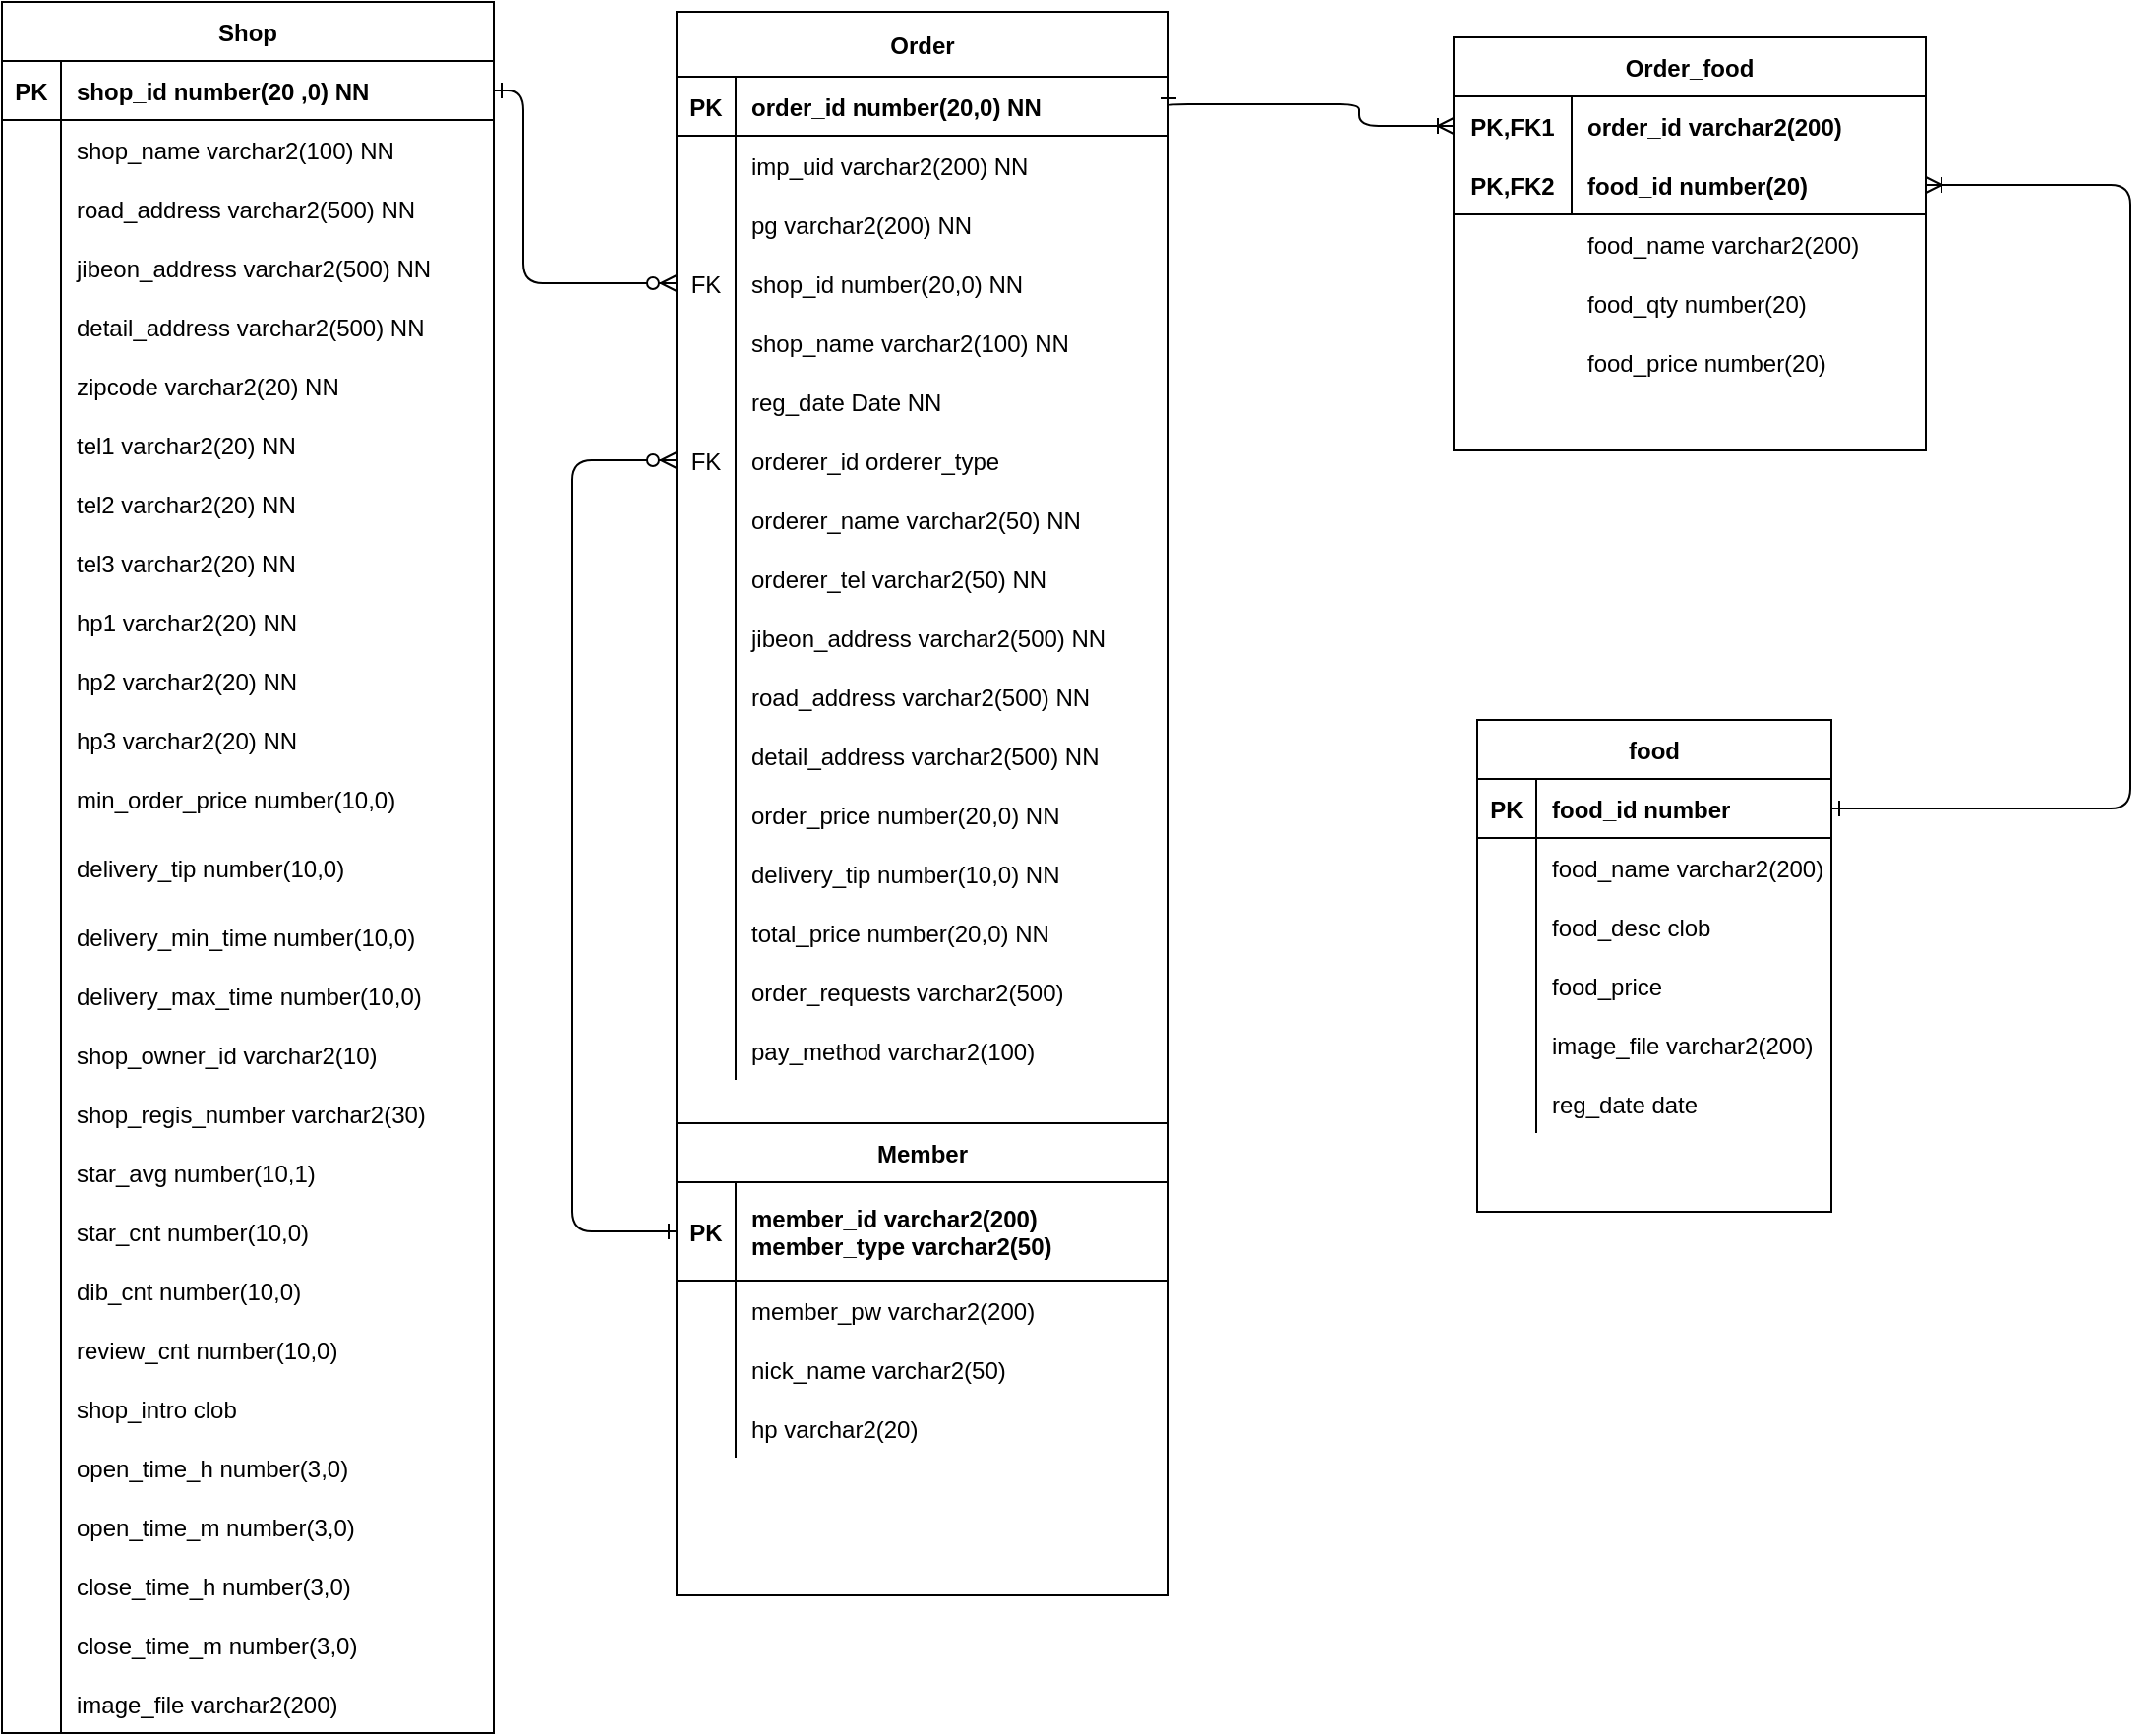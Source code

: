 <mxfile version="14.1.8" type="device"><diagram name="Page-1" id="c4acf3e9-155e-7222-9cf6-157b1a14988f"><mxGraphModel dx="1460" dy="641" grid="1" gridSize="10" guides="1" tooltips="1" connect="1" arrows="1" fold="1" page="1" pageScale="1" pageWidth="2000" pageHeight="2000" background="#ffffff" math="0" shadow="0"><root><mxCell id="0"/><mxCell id="1" parent="0"/><mxCell id="vZHJDXO4wQrcUSz2vkI6-68" value="food" style="shape=table;startSize=30;container=1;collapsible=1;childLayout=tableLayout;fixedRows=1;rowLines=0;fontStyle=1;align=center;resizeLast=1;strokeColor=#000000;" parent="1" vertex="1"><mxGeometry x="760" y="465" width="180" height="250" as="geometry"/></mxCell><mxCell id="vZHJDXO4wQrcUSz2vkI6-69" value="" style="shape=partialRectangle;collapsible=0;dropTarget=0;pointerEvents=0;fillColor=none;top=0;left=0;bottom=1;right=0;points=[[0,0.5],[1,0.5]];portConstraint=eastwest;" parent="vZHJDXO4wQrcUSz2vkI6-68" vertex="1"><mxGeometry y="30" width="180" height="30" as="geometry"/></mxCell><mxCell id="vZHJDXO4wQrcUSz2vkI6-70" value="PK" style="shape=partialRectangle;connectable=0;fillColor=none;top=0;left=0;bottom=0;right=0;fontStyle=1;overflow=hidden;" parent="vZHJDXO4wQrcUSz2vkI6-69" vertex="1"><mxGeometry width="30" height="30" as="geometry"/></mxCell><mxCell id="vZHJDXO4wQrcUSz2vkI6-71" value="food_id number" style="shape=partialRectangle;connectable=0;fillColor=none;top=0;left=0;bottom=0;right=0;align=left;spacingLeft=6;fontStyle=1;overflow=hidden;" parent="vZHJDXO4wQrcUSz2vkI6-69" vertex="1"><mxGeometry x="30" width="150" height="30" as="geometry"/></mxCell><mxCell id="vZHJDXO4wQrcUSz2vkI6-72" value="" style="shape=partialRectangle;collapsible=0;dropTarget=0;pointerEvents=0;fillColor=none;top=0;left=0;bottom=0;right=0;points=[[0,0.5],[1,0.5]];portConstraint=eastwest;" parent="vZHJDXO4wQrcUSz2vkI6-68" vertex="1"><mxGeometry y="60" width="180" height="30" as="geometry"/></mxCell><mxCell id="vZHJDXO4wQrcUSz2vkI6-73" value="" style="shape=partialRectangle;connectable=0;fillColor=none;top=0;left=0;bottom=0;right=0;editable=1;overflow=hidden;" parent="vZHJDXO4wQrcUSz2vkI6-72" vertex="1"><mxGeometry width="30" height="30" as="geometry"/></mxCell><mxCell id="vZHJDXO4wQrcUSz2vkI6-74" value="food_name varchar2(200)" style="shape=partialRectangle;connectable=0;fillColor=none;top=0;left=0;bottom=0;right=0;align=left;spacingLeft=6;overflow=hidden;" parent="vZHJDXO4wQrcUSz2vkI6-72" vertex="1"><mxGeometry x="30" width="150" height="30" as="geometry"/></mxCell><mxCell id="vZHJDXO4wQrcUSz2vkI6-75" value="" style="shape=partialRectangle;collapsible=0;dropTarget=0;pointerEvents=0;fillColor=none;top=0;left=0;bottom=0;right=0;points=[[0,0.5],[1,0.5]];portConstraint=eastwest;" parent="vZHJDXO4wQrcUSz2vkI6-68" vertex="1"><mxGeometry y="90" width="180" height="30" as="geometry"/></mxCell><mxCell id="vZHJDXO4wQrcUSz2vkI6-76" value="" style="shape=partialRectangle;connectable=0;fillColor=none;top=0;left=0;bottom=0;right=0;editable=1;overflow=hidden;" parent="vZHJDXO4wQrcUSz2vkI6-75" vertex="1"><mxGeometry width="30" height="30" as="geometry"/></mxCell><mxCell id="vZHJDXO4wQrcUSz2vkI6-77" value="food_desc clob" style="shape=partialRectangle;connectable=0;fillColor=none;top=0;left=0;bottom=0;right=0;align=left;spacingLeft=6;overflow=hidden;" parent="vZHJDXO4wQrcUSz2vkI6-75" vertex="1"><mxGeometry x="30" width="150" height="30" as="geometry"/></mxCell><mxCell id="vZHJDXO4wQrcUSz2vkI6-78" value="" style="shape=partialRectangle;collapsible=0;dropTarget=0;pointerEvents=0;fillColor=none;top=0;left=0;bottom=0;right=0;points=[[0,0.5],[1,0.5]];portConstraint=eastwest;" parent="vZHJDXO4wQrcUSz2vkI6-68" vertex="1"><mxGeometry y="120" width="180" height="30" as="geometry"/></mxCell><mxCell id="vZHJDXO4wQrcUSz2vkI6-79" value="" style="shape=partialRectangle;connectable=0;fillColor=none;top=0;left=0;bottom=0;right=0;editable=1;overflow=hidden;" parent="vZHJDXO4wQrcUSz2vkI6-78" vertex="1"><mxGeometry width="30" height="30" as="geometry"/></mxCell><mxCell id="vZHJDXO4wQrcUSz2vkI6-80" value="food_price" style="shape=partialRectangle;connectable=0;fillColor=none;top=0;left=0;bottom=0;right=0;align=left;spacingLeft=6;overflow=hidden;" parent="vZHJDXO4wQrcUSz2vkI6-78" vertex="1"><mxGeometry x="30" width="150" height="30" as="geometry"/></mxCell><mxCell id="vZHJDXO4wQrcUSz2vkI6-81" value="" style="shape=partialRectangle;collapsible=0;dropTarget=0;pointerEvents=0;fillColor=none;top=0;left=0;bottom=0;right=0;points=[[0,0.5],[1,0.5]];portConstraint=eastwest;" parent="vZHJDXO4wQrcUSz2vkI6-68" vertex="1"><mxGeometry y="150" width="180" height="30" as="geometry"/></mxCell><mxCell id="vZHJDXO4wQrcUSz2vkI6-82" value="" style="shape=partialRectangle;connectable=0;fillColor=none;top=0;left=0;bottom=0;right=0;editable=1;overflow=hidden;" parent="vZHJDXO4wQrcUSz2vkI6-81" vertex="1"><mxGeometry width="30" height="30" as="geometry"/></mxCell><mxCell id="vZHJDXO4wQrcUSz2vkI6-83" value="image_file varchar2(200)" style="shape=partialRectangle;connectable=0;fillColor=none;top=0;left=0;bottom=0;right=0;align=left;spacingLeft=6;overflow=hidden;" parent="vZHJDXO4wQrcUSz2vkI6-81" vertex="1"><mxGeometry x="30" width="150" height="30" as="geometry"/></mxCell><mxCell id="vZHJDXO4wQrcUSz2vkI6-84" value="" style="shape=partialRectangle;collapsible=0;dropTarget=0;pointerEvents=0;fillColor=none;top=0;left=0;bottom=0;right=0;points=[[0,0.5],[1,0.5]];portConstraint=eastwest;" parent="vZHJDXO4wQrcUSz2vkI6-68" vertex="1"><mxGeometry y="180" width="180" height="30" as="geometry"/></mxCell><mxCell id="vZHJDXO4wQrcUSz2vkI6-85" value="" style="shape=partialRectangle;connectable=0;fillColor=none;top=0;left=0;bottom=0;right=0;editable=1;overflow=hidden;" parent="vZHJDXO4wQrcUSz2vkI6-84" vertex="1"><mxGeometry width="30" height="30" as="geometry"/></mxCell><mxCell id="vZHJDXO4wQrcUSz2vkI6-86" value="reg_date date" style="shape=partialRectangle;connectable=0;fillColor=none;top=0;left=0;bottom=0;right=0;align=left;spacingLeft=6;overflow=hidden;" parent="vZHJDXO4wQrcUSz2vkI6-84" vertex="1"><mxGeometry x="30" width="150" height="30" as="geometry"/></mxCell><mxCell id="vZHJDXO4wQrcUSz2vkI6-87" value="" style="edgeStyle=orthogonalEdgeStyle;endArrow=ERoneToMany;startArrow=ERone;endFill=0;startFill=0;entryX=1;entryY=0.5;entryDx=0;entryDy=0;exitX=1;exitY=0.5;exitDx=0;exitDy=0;" parent="1" source="vZHJDXO4wQrcUSz2vkI6-69" target="vZHJDXO4wQrcUSz2vkI6-55" edge="1"><mxGeometry width="100" height="100" relative="1" as="geometry"><mxPoint x="790" y="880.0" as="sourcePoint"/><mxPoint x="990" y="420" as="targetPoint"/><Array as="points"><mxPoint x="1092" y="510"/><mxPoint x="1092" y="193"/></Array></mxGeometry></mxCell><mxCell id="vZHJDXO4wQrcUSz2vkI6-88" value="" style="edgeStyle=orthogonalEdgeStyle;endArrow=ERone;startArrow=ERoneToMany;endFill=0;startFill=0;entryX=1;entryY=0.5;entryDx=0;entryDy=0;exitX=0;exitY=0.5;exitDx=0;exitDy=0;" parent="1" source="vZHJDXO4wQrcUSz2vkI6-52" target="vZHJDXO4wQrcUSz2vkI6-232" edge="1"><mxGeometry width="100" height="100" relative="1" as="geometry"><mxPoint x="410" y="370" as="sourcePoint"/><mxPoint x="740.0" y="195" as="targetPoint"/><Array as="points"><mxPoint x="700" y="163"/><mxPoint x="700" y="152"/></Array></mxGeometry></mxCell><mxCell id="vZHJDXO4wQrcUSz2vkI6-94" value="Shop" style="shape=table;startSize=30;container=1;collapsible=1;childLayout=tableLayout;fixedRows=1;rowLines=0;fontStyle=1;align=center;resizeLast=1;" parent="1" vertex="1"><mxGeometry x="10" y="100" width="250" height="880" as="geometry"/></mxCell><mxCell id="vZHJDXO4wQrcUSz2vkI6-95" value="" style="shape=partialRectangle;collapsible=0;dropTarget=0;pointerEvents=0;fillColor=none;points=[[0,0.5],[1,0.5]];portConstraint=eastwest;top=0;left=0;right=0;bottom=1;" parent="vZHJDXO4wQrcUSz2vkI6-94" vertex="1"><mxGeometry y="30" width="250" height="30" as="geometry"/></mxCell><mxCell id="vZHJDXO4wQrcUSz2vkI6-96" value="PK" style="shape=partialRectangle;overflow=hidden;connectable=0;fillColor=none;top=0;left=0;bottom=0;right=0;fontStyle=1;" parent="vZHJDXO4wQrcUSz2vkI6-95" vertex="1"><mxGeometry width="30" height="30" as="geometry"/></mxCell><mxCell id="vZHJDXO4wQrcUSz2vkI6-97" value="shop_id number(20 ,0) NN" style="shape=partialRectangle;overflow=hidden;connectable=0;fillColor=none;top=0;left=0;bottom=0;right=0;align=left;spacingLeft=6;fontStyle=1;" parent="vZHJDXO4wQrcUSz2vkI6-95" vertex="1"><mxGeometry x="30" width="220" height="30" as="geometry"/></mxCell><mxCell id="vZHJDXO4wQrcUSz2vkI6-98" value="" style="shape=partialRectangle;collapsible=0;dropTarget=0;pointerEvents=0;fillColor=none;points=[[0,0.5],[1,0.5]];portConstraint=eastwest;top=0;left=0;right=0;bottom=0;" parent="vZHJDXO4wQrcUSz2vkI6-94" vertex="1"><mxGeometry y="60" width="250" height="30" as="geometry"/></mxCell><mxCell id="vZHJDXO4wQrcUSz2vkI6-99" value="" style="shape=partialRectangle;overflow=hidden;connectable=0;fillColor=none;top=0;left=0;bottom=0;right=0;" parent="vZHJDXO4wQrcUSz2vkI6-98" vertex="1"><mxGeometry width="30" height="30" as="geometry"/></mxCell><mxCell id="vZHJDXO4wQrcUSz2vkI6-100" value="shop_name varchar2(100) NN" style="shape=partialRectangle;overflow=hidden;connectable=0;fillColor=none;top=0;left=0;bottom=0;right=0;align=left;spacingLeft=6;" parent="vZHJDXO4wQrcUSz2vkI6-98" vertex="1"><mxGeometry x="30" width="220" height="30" as="geometry"/></mxCell><mxCell id="vZHJDXO4wQrcUSz2vkI6-101" value="" style="shape=partialRectangle;collapsible=0;dropTarget=0;pointerEvents=0;fillColor=none;points=[[0,0.5],[1,0.5]];portConstraint=eastwest;top=0;left=0;right=0;bottom=0;" parent="vZHJDXO4wQrcUSz2vkI6-94" vertex="1"><mxGeometry y="90" width="250" height="30" as="geometry"/></mxCell><mxCell id="vZHJDXO4wQrcUSz2vkI6-102" value="" style="shape=partialRectangle;overflow=hidden;connectable=0;fillColor=none;top=0;left=0;bottom=0;right=0;" parent="vZHJDXO4wQrcUSz2vkI6-101" vertex="1"><mxGeometry width="30" height="30" as="geometry"/></mxCell><mxCell id="vZHJDXO4wQrcUSz2vkI6-103" value="road_address varchar2(500) NN" style="shape=partialRectangle;overflow=hidden;connectable=0;fillColor=none;top=0;left=0;bottom=0;right=0;align=left;spacingLeft=6;" parent="vZHJDXO4wQrcUSz2vkI6-101" vertex="1"><mxGeometry x="30" width="220" height="30" as="geometry"/></mxCell><mxCell id="vZHJDXO4wQrcUSz2vkI6-104" value="" style="shape=partialRectangle;collapsible=0;dropTarget=0;pointerEvents=0;fillColor=none;points=[[0,0.5],[1,0.5]];portConstraint=eastwest;top=0;left=0;right=0;bottom=0;" parent="vZHJDXO4wQrcUSz2vkI6-94" vertex="1"><mxGeometry y="120" width="250" height="30" as="geometry"/></mxCell><mxCell id="vZHJDXO4wQrcUSz2vkI6-105" value="" style="shape=partialRectangle;overflow=hidden;connectable=0;fillColor=none;top=0;left=0;bottom=0;right=0;" parent="vZHJDXO4wQrcUSz2vkI6-104" vertex="1"><mxGeometry width="30" height="30" as="geometry"/></mxCell><mxCell id="vZHJDXO4wQrcUSz2vkI6-106" value="jibeon_address varchar2(500) NN" style="shape=partialRectangle;overflow=hidden;connectable=0;fillColor=none;top=0;left=0;bottom=0;right=0;align=left;spacingLeft=6;" parent="vZHJDXO4wQrcUSz2vkI6-104" vertex="1"><mxGeometry x="30" width="220" height="30" as="geometry"/></mxCell><mxCell id="vZHJDXO4wQrcUSz2vkI6-107" value="" style="shape=partialRectangle;collapsible=0;dropTarget=0;pointerEvents=0;fillColor=none;points=[[0,0.5],[1,0.5]];portConstraint=eastwest;top=0;left=0;right=0;bottom=0;" parent="vZHJDXO4wQrcUSz2vkI6-94" vertex="1"><mxGeometry y="150" width="250" height="30" as="geometry"/></mxCell><mxCell id="vZHJDXO4wQrcUSz2vkI6-108" value="" style="shape=partialRectangle;overflow=hidden;connectable=0;fillColor=none;top=0;left=0;bottom=0;right=0;" parent="vZHJDXO4wQrcUSz2vkI6-107" vertex="1"><mxGeometry width="30" height="30" as="geometry"/></mxCell><mxCell id="vZHJDXO4wQrcUSz2vkI6-109" value="detail_address varchar2(500) NN" style="shape=partialRectangle;overflow=hidden;connectable=0;fillColor=none;top=0;left=0;bottom=0;right=0;align=left;spacingLeft=6;" parent="vZHJDXO4wQrcUSz2vkI6-107" vertex="1"><mxGeometry x="30" width="220" height="30" as="geometry"/></mxCell><mxCell id="vZHJDXO4wQrcUSz2vkI6-110" value="" style="shape=partialRectangle;collapsible=0;dropTarget=0;pointerEvents=0;fillColor=none;points=[[0,0.5],[1,0.5]];portConstraint=eastwest;top=0;left=0;right=0;bottom=0;" parent="vZHJDXO4wQrcUSz2vkI6-94" vertex="1"><mxGeometry y="180" width="250" height="30" as="geometry"/></mxCell><mxCell id="vZHJDXO4wQrcUSz2vkI6-111" value="" style="shape=partialRectangle;overflow=hidden;connectable=0;fillColor=none;top=0;left=0;bottom=0;right=0;" parent="vZHJDXO4wQrcUSz2vkI6-110" vertex="1"><mxGeometry width="30" height="30" as="geometry"/></mxCell><mxCell id="vZHJDXO4wQrcUSz2vkI6-112" value="zipcode varchar2(20) NN" style="shape=partialRectangle;overflow=hidden;connectable=0;fillColor=none;top=0;left=0;bottom=0;right=0;align=left;spacingLeft=6;" parent="vZHJDXO4wQrcUSz2vkI6-110" vertex="1"><mxGeometry x="30" width="220" height="30" as="geometry"/></mxCell><mxCell id="vZHJDXO4wQrcUSz2vkI6-113" value="" style="shape=partialRectangle;collapsible=0;dropTarget=0;pointerEvents=0;fillColor=none;points=[[0,0.5],[1,0.5]];portConstraint=eastwest;top=0;left=0;right=0;bottom=0;" parent="vZHJDXO4wQrcUSz2vkI6-94" vertex="1"><mxGeometry y="210" width="250" height="30" as="geometry"/></mxCell><mxCell id="vZHJDXO4wQrcUSz2vkI6-114" value="" style="shape=partialRectangle;overflow=hidden;connectable=0;fillColor=none;top=0;left=0;bottom=0;right=0;" parent="vZHJDXO4wQrcUSz2vkI6-113" vertex="1"><mxGeometry width="30" height="30" as="geometry"/></mxCell><mxCell id="vZHJDXO4wQrcUSz2vkI6-115" value="tel1 varchar2(20) NN" style="shape=partialRectangle;overflow=hidden;connectable=0;fillColor=none;top=0;left=0;bottom=0;right=0;align=left;spacingLeft=6;" parent="vZHJDXO4wQrcUSz2vkI6-113" vertex="1"><mxGeometry x="30" width="220" height="30" as="geometry"/></mxCell><mxCell id="vZHJDXO4wQrcUSz2vkI6-116" value="" style="shape=partialRectangle;collapsible=0;dropTarget=0;pointerEvents=0;fillColor=none;points=[[0,0.5],[1,0.5]];portConstraint=eastwest;top=0;left=0;right=0;bottom=0;" parent="vZHJDXO4wQrcUSz2vkI6-94" vertex="1"><mxGeometry y="240" width="250" height="30" as="geometry"/></mxCell><mxCell id="vZHJDXO4wQrcUSz2vkI6-117" value="" style="shape=partialRectangle;overflow=hidden;connectable=0;fillColor=none;top=0;left=0;bottom=0;right=0;" parent="vZHJDXO4wQrcUSz2vkI6-116" vertex="1"><mxGeometry width="30" height="30" as="geometry"/></mxCell><mxCell id="vZHJDXO4wQrcUSz2vkI6-118" value="tel2 varchar2(20) NN" style="shape=partialRectangle;overflow=hidden;connectable=0;fillColor=none;top=0;left=0;bottom=0;right=0;align=left;spacingLeft=6;" parent="vZHJDXO4wQrcUSz2vkI6-116" vertex="1"><mxGeometry x="30" width="220" height="30" as="geometry"/></mxCell><mxCell id="vZHJDXO4wQrcUSz2vkI6-119" value="" style="shape=partialRectangle;collapsible=0;dropTarget=0;pointerEvents=0;fillColor=none;points=[[0,0.5],[1,0.5]];portConstraint=eastwest;top=0;left=0;right=0;bottom=0;" parent="vZHJDXO4wQrcUSz2vkI6-94" vertex="1"><mxGeometry y="270" width="250" height="30" as="geometry"/></mxCell><mxCell id="vZHJDXO4wQrcUSz2vkI6-120" value="" style="shape=partialRectangle;overflow=hidden;connectable=0;fillColor=none;top=0;left=0;bottom=0;right=0;" parent="vZHJDXO4wQrcUSz2vkI6-119" vertex="1"><mxGeometry width="30" height="30" as="geometry"/></mxCell><mxCell id="vZHJDXO4wQrcUSz2vkI6-121" value="tel3 varchar2(20) NN" style="shape=partialRectangle;overflow=hidden;connectable=0;fillColor=none;top=0;left=0;bottom=0;right=0;align=left;spacingLeft=6;" parent="vZHJDXO4wQrcUSz2vkI6-119" vertex="1"><mxGeometry x="30" width="220" height="30" as="geometry"/></mxCell><mxCell id="vZHJDXO4wQrcUSz2vkI6-122" value="" style="shape=partialRectangle;collapsible=0;dropTarget=0;pointerEvents=0;fillColor=none;points=[[0,0.5],[1,0.5]];portConstraint=eastwest;top=0;left=0;right=0;bottom=0;" parent="vZHJDXO4wQrcUSz2vkI6-94" vertex="1"><mxGeometry y="300" width="250" height="30" as="geometry"/></mxCell><mxCell id="vZHJDXO4wQrcUSz2vkI6-123" value="" style="shape=partialRectangle;overflow=hidden;connectable=0;fillColor=none;top=0;left=0;bottom=0;right=0;" parent="vZHJDXO4wQrcUSz2vkI6-122" vertex="1"><mxGeometry width="30" height="30" as="geometry"/></mxCell><mxCell id="vZHJDXO4wQrcUSz2vkI6-124" value="hp1 varchar2(20) NN" style="shape=partialRectangle;overflow=hidden;connectable=0;fillColor=none;top=0;left=0;bottom=0;right=0;align=left;spacingLeft=6;" parent="vZHJDXO4wQrcUSz2vkI6-122" vertex="1"><mxGeometry x="30" width="220" height="30" as="geometry"/></mxCell><mxCell id="vZHJDXO4wQrcUSz2vkI6-125" value="" style="shape=partialRectangle;collapsible=0;dropTarget=0;pointerEvents=0;fillColor=none;points=[[0,0.5],[1,0.5]];portConstraint=eastwest;top=0;left=0;right=0;bottom=0;" parent="vZHJDXO4wQrcUSz2vkI6-94" vertex="1"><mxGeometry y="330" width="250" height="30" as="geometry"/></mxCell><mxCell id="vZHJDXO4wQrcUSz2vkI6-126" value="" style="shape=partialRectangle;overflow=hidden;connectable=0;fillColor=none;top=0;left=0;bottom=0;right=0;" parent="vZHJDXO4wQrcUSz2vkI6-125" vertex="1"><mxGeometry width="30" height="30" as="geometry"/></mxCell><mxCell id="vZHJDXO4wQrcUSz2vkI6-127" value="hp2 varchar2(20) NN" style="shape=partialRectangle;overflow=hidden;connectable=0;fillColor=none;top=0;left=0;bottom=0;right=0;align=left;spacingLeft=6;" parent="vZHJDXO4wQrcUSz2vkI6-125" vertex="1"><mxGeometry x="30" width="220" height="30" as="geometry"/></mxCell><mxCell id="vZHJDXO4wQrcUSz2vkI6-128" value="" style="shape=partialRectangle;collapsible=0;dropTarget=0;pointerEvents=0;fillColor=none;points=[[0,0.5],[1,0.5]];portConstraint=eastwest;top=0;left=0;right=0;bottom=0;" parent="vZHJDXO4wQrcUSz2vkI6-94" vertex="1"><mxGeometry y="360" width="250" height="30" as="geometry"/></mxCell><mxCell id="vZHJDXO4wQrcUSz2vkI6-129" value="" style="shape=partialRectangle;overflow=hidden;connectable=0;fillColor=none;top=0;left=0;bottom=0;right=0;" parent="vZHJDXO4wQrcUSz2vkI6-128" vertex="1"><mxGeometry width="30" height="30" as="geometry"/></mxCell><mxCell id="vZHJDXO4wQrcUSz2vkI6-130" value="hp3 varchar2(20) NN" style="shape=partialRectangle;overflow=hidden;connectable=0;fillColor=none;top=0;left=0;bottom=0;right=0;align=left;spacingLeft=6;" parent="vZHJDXO4wQrcUSz2vkI6-128" vertex="1"><mxGeometry x="30" width="220" height="30" as="geometry"/></mxCell><mxCell id="vZHJDXO4wQrcUSz2vkI6-131" value="" style="shape=partialRectangle;collapsible=0;dropTarget=0;pointerEvents=0;fillColor=none;points=[[0,0.5],[1,0.5]];portConstraint=eastwest;top=0;left=0;right=0;bottom=0;" parent="vZHJDXO4wQrcUSz2vkI6-94" vertex="1"><mxGeometry y="390" width="250" height="30" as="geometry"/></mxCell><mxCell id="vZHJDXO4wQrcUSz2vkI6-132" value="" style="shape=partialRectangle;overflow=hidden;connectable=0;fillColor=none;top=0;left=0;bottom=0;right=0;" parent="vZHJDXO4wQrcUSz2vkI6-131" vertex="1"><mxGeometry width="30" height="30" as="geometry"/></mxCell><mxCell id="vZHJDXO4wQrcUSz2vkI6-133" value="min_order_price number(10,0) " style="shape=partialRectangle;overflow=hidden;connectable=0;fillColor=none;top=0;left=0;bottom=0;right=0;align=left;spacingLeft=6;" parent="vZHJDXO4wQrcUSz2vkI6-131" vertex="1"><mxGeometry x="30" width="220" height="30" as="geometry"/></mxCell><mxCell id="vZHJDXO4wQrcUSz2vkI6-134" value="" style="shape=partialRectangle;collapsible=0;dropTarget=0;pointerEvents=0;fillColor=none;points=[[0,0.5],[1,0.5]];portConstraint=eastwest;top=0;left=0;right=0;bottom=0;" parent="vZHJDXO4wQrcUSz2vkI6-94" vertex="1"><mxGeometry y="420" width="250" height="40" as="geometry"/></mxCell><mxCell id="vZHJDXO4wQrcUSz2vkI6-135" value="" style="shape=partialRectangle;overflow=hidden;connectable=0;fillColor=none;top=0;left=0;bottom=0;right=0;" parent="vZHJDXO4wQrcUSz2vkI6-134" vertex="1"><mxGeometry width="30" height="40" as="geometry"/></mxCell><mxCell id="vZHJDXO4wQrcUSz2vkI6-136" value="delivery_tip number(10,0) " style="shape=partialRectangle;overflow=hidden;connectable=0;fillColor=none;top=0;left=0;bottom=0;right=0;align=left;spacingLeft=6;" parent="vZHJDXO4wQrcUSz2vkI6-134" vertex="1"><mxGeometry x="30" width="220" height="40" as="geometry"/></mxCell><mxCell id="vZHJDXO4wQrcUSz2vkI6-137" value="" style="shape=partialRectangle;collapsible=0;dropTarget=0;pointerEvents=0;fillColor=none;points=[[0,0.5],[1,0.5]];portConstraint=eastwest;top=0;left=0;right=0;bottom=0;" parent="vZHJDXO4wQrcUSz2vkI6-94" vertex="1"><mxGeometry y="460" width="250" height="30" as="geometry"/></mxCell><mxCell id="vZHJDXO4wQrcUSz2vkI6-138" value="" style="shape=partialRectangle;overflow=hidden;connectable=0;fillColor=none;top=0;left=0;bottom=0;right=0;" parent="vZHJDXO4wQrcUSz2vkI6-137" vertex="1"><mxGeometry width="30" height="30" as="geometry"/></mxCell><mxCell id="vZHJDXO4wQrcUSz2vkI6-139" value="delivery_min_time number(10,0) " style="shape=partialRectangle;overflow=hidden;connectable=0;fillColor=none;top=0;left=0;bottom=0;right=0;align=left;spacingLeft=6;" parent="vZHJDXO4wQrcUSz2vkI6-137" vertex="1"><mxGeometry x="30" width="220" height="30" as="geometry"/></mxCell><mxCell id="vZHJDXO4wQrcUSz2vkI6-140" value="" style="shape=partialRectangle;collapsible=0;dropTarget=0;pointerEvents=0;fillColor=none;points=[[0,0.5],[1,0.5]];portConstraint=eastwest;top=0;left=0;right=0;bottom=0;" parent="vZHJDXO4wQrcUSz2vkI6-94" vertex="1"><mxGeometry y="490" width="250" height="30" as="geometry"/></mxCell><mxCell id="vZHJDXO4wQrcUSz2vkI6-141" value="" style="shape=partialRectangle;overflow=hidden;connectable=0;fillColor=none;top=0;left=0;bottom=0;right=0;" parent="vZHJDXO4wQrcUSz2vkI6-140" vertex="1"><mxGeometry width="30" height="30" as="geometry"/></mxCell><mxCell id="vZHJDXO4wQrcUSz2vkI6-142" value="delivery_max_time number(10,0) " style="shape=partialRectangle;overflow=hidden;connectable=0;fillColor=none;top=0;left=0;bottom=0;right=0;align=left;spacingLeft=6;" parent="vZHJDXO4wQrcUSz2vkI6-140" vertex="1"><mxGeometry x="30" width="220" height="30" as="geometry"/></mxCell><mxCell id="vZHJDXO4wQrcUSz2vkI6-143" value="" style="shape=partialRectangle;collapsible=0;dropTarget=0;pointerEvents=0;fillColor=none;points=[[0,0.5],[1,0.5]];portConstraint=eastwest;top=0;left=0;right=0;bottom=0;" parent="vZHJDXO4wQrcUSz2vkI6-94" vertex="1"><mxGeometry y="520" width="250" height="30" as="geometry"/></mxCell><mxCell id="vZHJDXO4wQrcUSz2vkI6-144" value="" style="shape=partialRectangle;overflow=hidden;connectable=0;fillColor=none;top=0;left=0;bottom=0;right=0;" parent="vZHJDXO4wQrcUSz2vkI6-143" vertex="1"><mxGeometry width="30" height="30" as="geometry"/></mxCell><mxCell id="vZHJDXO4wQrcUSz2vkI6-145" value="shop_owner_id varchar2(10) " style="shape=partialRectangle;overflow=hidden;connectable=0;fillColor=none;top=0;left=0;bottom=0;right=0;align=left;spacingLeft=6;" parent="vZHJDXO4wQrcUSz2vkI6-143" vertex="1"><mxGeometry x="30" width="220" height="30" as="geometry"/></mxCell><mxCell id="vZHJDXO4wQrcUSz2vkI6-146" value="" style="shape=partialRectangle;collapsible=0;dropTarget=0;pointerEvents=0;fillColor=none;points=[[0,0.5],[1,0.5]];portConstraint=eastwest;top=0;left=0;right=0;bottom=0;" parent="vZHJDXO4wQrcUSz2vkI6-94" vertex="1"><mxGeometry y="550" width="250" height="30" as="geometry"/></mxCell><mxCell id="vZHJDXO4wQrcUSz2vkI6-147" value="" style="shape=partialRectangle;overflow=hidden;connectable=0;fillColor=none;top=0;left=0;bottom=0;right=0;" parent="vZHJDXO4wQrcUSz2vkI6-146" vertex="1"><mxGeometry width="30" height="30" as="geometry"/></mxCell><mxCell id="vZHJDXO4wQrcUSz2vkI6-148" value="shop_regis_number varchar2(30) " style="shape=partialRectangle;overflow=hidden;connectable=0;fillColor=none;top=0;left=0;bottom=0;right=0;align=left;spacingLeft=6;" parent="vZHJDXO4wQrcUSz2vkI6-146" vertex="1"><mxGeometry x="30" width="220" height="30" as="geometry"/></mxCell><mxCell id="vZHJDXO4wQrcUSz2vkI6-149" value="" style="shape=partialRectangle;collapsible=0;dropTarget=0;pointerEvents=0;fillColor=none;points=[[0,0.5],[1,0.5]];portConstraint=eastwest;top=0;left=0;right=0;bottom=0;" parent="vZHJDXO4wQrcUSz2vkI6-94" vertex="1"><mxGeometry y="580" width="250" height="30" as="geometry"/></mxCell><mxCell id="vZHJDXO4wQrcUSz2vkI6-150" value="" style="shape=partialRectangle;overflow=hidden;connectable=0;fillColor=none;top=0;left=0;bottom=0;right=0;" parent="vZHJDXO4wQrcUSz2vkI6-149" vertex="1"><mxGeometry width="30" height="30" as="geometry"/></mxCell><mxCell id="vZHJDXO4wQrcUSz2vkI6-151" value="star_avg number(10,1) " style="shape=partialRectangle;overflow=hidden;connectable=0;fillColor=none;top=0;left=0;bottom=0;right=0;align=left;spacingLeft=6;" parent="vZHJDXO4wQrcUSz2vkI6-149" vertex="1"><mxGeometry x="30" width="220" height="30" as="geometry"/></mxCell><mxCell id="vZHJDXO4wQrcUSz2vkI6-152" value="" style="shape=partialRectangle;collapsible=0;dropTarget=0;pointerEvents=0;fillColor=none;points=[[0,0.5],[1,0.5]];portConstraint=eastwest;top=0;left=0;right=0;bottom=0;" parent="vZHJDXO4wQrcUSz2vkI6-94" vertex="1"><mxGeometry y="610" width="250" height="30" as="geometry"/></mxCell><mxCell id="vZHJDXO4wQrcUSz2vkI6-153" value="" style="shape=partialRectangle;overflow=hidden;connectable=0;fillColor=none;top=0;left=0;bottom=0;right=0;" parent="vZHJDXO4wQrcUSz2vkI6-152" vertex="1"><mxGeometry width="30" height="30" as="geometry"/></mxCell><mxCell id="vZHJDXO4wQrcUSz2vkI6-154" value="star_cnt number(10,0)" style="shape=partialRectangle;overflow=hidden;connectable=0;fillColor=none;top=0;left=0;bottom=0;right=0;align=left;spacingLeft=6;" parent="vZHJDXO4wQrcUSz2vkI6-152" vertex="1"><mxGeometry x="30" width="220" height="30" as="geometry"/></mxCell><mxCell id="vZHJDXO4wQrcUSz2vkI6-155" value="" style="shape=partialRectangle;collapsible=0;dropTarget=0;pointerEvents=0;fillColor=none;points=[[0,0.5],[1,0.5]];portConstraint=eastwest;top=0;left=0;right=0;bottom=0;" parent="vZHJDXO4wQrcUSz2vkI6-94" vertex="1"><mxGeometry y="640" width="250" height="30" as="geometry"/></mxCell><mxCell id="vZHJDXO4wQrcUSz2vkI6-156" value="" style="shape=partialRectangle;overflow=hidden;connectable=0;fillColor=none;top=0;left=0;bottom=0;right=0;" parent="vZHJDXO4wQrcUSz2vkI6-155" vertex="1"><mxGeometry width="30" height="30" as="geometry"/></mxCell><mxCell id="vZHJDXO4wQrcUSz2vkI6-157" value="dib_cnt number(10,0)" style="shape=partialRectangle;overflow=hidden;connectable=0;fillColor=none;top=0;left=0;bottom=0;right=0;align=left;spacingLeft=6;" parent="vZHJDXO4wQrcUSz2vkI6-155" vertex="1"><mxGeometry x="30" width="220" height="30" as="geometry"/></mxCell><mxCell id="vZHJDXO4wQrcUSz2vkI6-158" value="" style="shape=partialRectangle;collapsible=0;dropTarget=0;pointerEvents=0;fillColor=none;points=[[0,0.5],[1,0.5]];portConstraint=eastwest;top=0;left=0;right=0;bottom=0;" parent="vZHJDXO4wQrcUSz2vkI6-94" vertex="1"><mxGeometry y="670" width="250" height="30" as="geometry"/></mxCell><mxCell id="vZHJDXO4wQrcUSz2vkI6-159" value="" style="shape=partialRectangle;overflow=hidden;connectable=0;fillColor=none;top=0;left=0;bottom=0;right=0;" parent="vZHJDXO4wQrcUSz2vkI6-158" vertex="1"><mxGeometry width="30" height="30" as="geometry"/></mxCell><mxCell id="vZHJDXO4wQrcUSz2vkI6-160" value="review_cnt number(10,0)" style="shape=partialRectangle;overflow=hidden;connectable=0;fillColor=none;top=0;left=0;bottom=0;right=0;align=left;spacingLeft=6;" parent="vZHJDXO4wQrcUSz2vkI6-158" vertex="1"><mxGeometry x="30" width="220" height="30" as="geometry"/></mxCell><mxCell id="vZHJDXO4wQrcUSz2vkI6-161" value="" style="shape=partialRectangle;collapsible=0;dropTarget=0;pointerEvents=0;fillColor=none;points=[[0,0.5],[1,0.5]];portConstraint=eastwest;top=0;left=0;right=0;bottom=0;" parent="vZHJDXO4wQrcUSz2vkI6-94" vertex="1"><mxGeometry y="700" width="250" height="30" as="geometry"/></mxCell><mxCell id="vZHJDXO4wQrcUSz2vkI6-162" value="" style="shape=partialRectangle;overflow=hidden;connectable=0;fillColor=none;top=0;left=0;bottom=0;right=0;" parent="vZHJDXO4wQrcUSz2vkI6-161" vertex="1"><mxGeometry width="30" height="30" as="geometry"/></mxCell><mxCell id="vZHJDXO4wQrcUSz2vkI6-163" value="shop_intro clob" style="shape=partialRectangle;overflow=hidden;connectable=0;fillColor=none;top=0;left=0;bottom=0;right=0;align=left;spacingLeft=6;" parent="vZHJDXO4wQrcUSz2vkI6-161" vertex="1"><mxGeometry x="30" width="220" height="30" as="geometry"/></mxCell><mxCell id="vZHJDXO4wQrcUSz2vkI6-164" value="" style="shape=partialRectangle;collapsible=0;dropTarget=0;pointerEvents=0;fillColor=none;points=[[0,0.5],[1,0.5]];portConstraint=eastwest;top=0;left=0;right=0;bottom=0;" parent="vZHJDXO4wQrcUSz2vkI6-94" vertex="1"><mxGeometry y="730" width="250" height="30" as="geometry"/></mxCell><mxCell id="vZHJDXO4wQrcUSz2vkI6-165" value="" style="shape=partialRectangle;overflow=hidden;connectable=0;fillColor=none;top=0;left=0;bottom=0;right=0;" parent="vZHJDXO4wQrcUSz2vkI6-164" vertex="1"><mxGeometry width="30" height="30" as="geometry"/></mxCell><mxCell id="vZHJDXO4wQrcUSz2vkI6-166" value="open_time_h number(3,0)" style="shape=partialRectangle;overflow=hidden;connectable=0;fillColor=none;top=0;left=0;bottom=0;right=0;align=left;spacingLeft=6;" parent="vZHJDXO4wQrcUSz2vkI6-164" vertex="1"><mxGeometry x="30" width="220" height="30" as="geometry"/></mxCell><mxCell id="vZHJDXO4wQrcUSz2vkI6-167" value="" style="shape=partialRectangle;collapsible=0;dropTarget=0;pointerEvents=0;fillColor=none;points=[[0,0.5],[1,0.5]];portConstraint=eastwest;top=0;left=0;right=0;bottom=0;" parent="vZHJDXO4wQrcUSz2vkI6-94" vertex="1"><mxGeometry y="760" width="250" height="30" as="geometry"/></mxCell><mxCell id="vZHJDXO4wQrcUSz2vkI6-168" value="" style="shape=partialRectangle;overflow=hidden;connectable=0;fillColor=none;top=0;left=0;bottom=0;right=0;" parent="vZHJDXO4wQrcUSz2vkI6-167" vertex="1"><mxGeometry width="30" height="30" as="geometry"/></mxCell><mxCell id="vZHJDXO4wQrcUSz2vkI6-169" value="open_time_m number(3,0)" style="shape=partialRectangle;overflow=hidden;connectable=0;fillColor=none;top=0;left=0;bottom=0;right=0;align=left;spacingLeft=6;" parent="vZHJDXO4wQrcUSz2vkI6-167" vertex="1"><mxGeometry x="30" width="220" height="30" as="geometry"/></mxCell><mxCell id="vZHJDXO4wQrcUSz2vkI6-170" value="" style="shape=partialRectangle;collapsible=0;dropTarget=0;pointerEvents=0;fillColor=none;points=[[0,0.5],[1,0.5]];portConstraint=eastwest;top=0;left=0;right=0;bottom=0;" parent="vZHJDXO4wQrcUSz2vkI6-94" vertex="1"><mxGeometry y="790" width="250" height="30" as="geometry"/></mxCell><mxCell id="vZHJDXO4wQrcUSz2vkI6-171" value="" style="shape=partialRectangle;overflow=hidden;connectable=0;fillColor=none;top=0;left=0;bottom=0;right=0;" parent="vZHJDXO4wQrcUSz2vkI6-170" vertex="1"><mxGeometry width="30" height="30" as="geometry"/></mxCell><mxCell id="vZHJDXO4wQrcUSz2vkI6-172" value="close_time_h number(3,0)" style="shape=partialRectangle;overflow=hidden;connectable=0;fillColor=none;top=0;left=0;bottom=0;right=0;align=left;spacingLeft=6;" parent="vZHJDXO4wQrcUSz2vkI6-170" vertex="1"><mxGeometry x="30" width="220" height="30" as="geometry"/></mxCell><mxCell id="vZHJDXO4wQrcUSz2vkI6-173" value="" style="shape=partialRectangle;collapsible=0;dropTarget=0;pointerEvents=0;fillColor=none;points=[[0,0.5],[1,0.5]];portConstraint=eastwest;top=0;left=0;right=0;bottom=0;" parent="vZHJDXO4wQrcUSz2vkI6-94" vertex="1"><mxGeometry y="820" width="250" height="30" as="geometry"/></mxCell><mxCell id="vZHJDXO4wQrcUSz2vkI6-174" value="" style="shape=partialRectangle;overflow=hidden;connectable=0;fillColor=none;top=0;left=0;bottom=0;right=0;" parent="vZHJDXO4wQrcUSz2vkI6-173" vertex="1"><mxGeometry width="30" height="30" as="geometry"/></mxCell><mxCell id="vZHJDXO4wQrcUSz2vkI6-175" value="close_time_m number(3,0)" style="shape=partialRectangle;overflow=hidden;connectable=0;fillColor=none;top=0;left=0;bottom=0;right=0;align=left;spacingLeft=6;" parent="vZHJDXO4wQrcUSz2vkI6-173" vertex="1"><mxGeometry x="30" width="220" height="30" as="geometry"/></mxCell><mxCell id="vZHJDXO4wQrcUSz2vkI6-176" value="" style="shape=partialRectangle;collapsible=0;dropTarget=0;pointerEvents=0;fillColor=none;points=[[0,0.5],[1,0.5]];portConstraint=eastwest;top=0;left=0;right=0;bottom=0;" parent="vZHJDXO4wQrcUSz2vkI6-94" vertex="1"><mxGeometry y="850" width="250" height="30" as="geometry"/></mxCell><mxCell id="vZHJDXO4wQrcUSz2vkI6-177" value="" style="shape=partialRectangle;overflow=hidden;connectable=0;fillColor=none;top=0;left=0;bottom=0;right=0;" parent="vZHJDXO4wQrcUSz2vkI6-176" vertex="1"><mxGeometry width="30" height="30" as="geometry"/></mxCell><mxCell id="vZHJDXO4wQrcUSz2vkI6-178" value="image_file varchar2(200)" style="shape=partialRectangle;overflow=hidden;connectable=0;fillColor=none;top=0;left=0;bottom=0;right=0;align=left;spacingLeft=6;" parent="vZHJDXO4wQrcUSz2vkI6-176" vertex="1"><mxGeometry x="30" width="220" height="30" as="geometry"/></mxCell><mxCell id="vZHJDXO4wQrcUSz2vkI6-204" value="" style="edgeStyle=orthogonalEdgeStyle;endArrow=ERone;startArrow=ERzeroToMany;endFill=0;startFill=1;entryX=1;entryY=0.5;entryDx=0;entryDy=0;exitX=0;exitY=0.5;exitDx=0;exitDy=0;" parent="1" source="vZHJDXO4wQrcUSz2vkI6-238" target="vZHJDXO4wQrcUSz2vkI6-95" edge="1"><mxGeometry width="100" height="100" relative="1" as="geometry"><mxPoint x="303" y="211.35" as="sourcePoint"/><mxPoint x="250" y="345" as="targetPoint"/><Array as="points"><mxPoint x="275" y="243"/><mxPoint x="275" y="145"/></Array></mxGeometry></mxCell><mxCell id="vZHJDXO4wQrcUSz2vkI6-216" value="" style="group" parent="1" vertex="1" connectable="0"><mxGeometry x="748" y="118" width="240" height="210" as="geometry"/></mxCell><mxCell id="vZHJDXO4wQrcUSz2vkI6-89" value="" style="group" parent="vZHJDXO4wQrcUSz2vkI6-216" vertex="1" connectable="0"><mxGeometry width="240" height="210" as="geometry"/></mxCell><mxCell id="vZHJDXO4wQrcUSz2vkI6-65" value="food_name varchar2(200)" style="shape=partialRectangle;connectable=0;fillColor=none;top=0;left=0;bottom=0;right=0;align=left;spacingLeft=6;fontStyle=0;overflow=hidden;" parent="vZHJDXO4wQrcUSz2vkI6-89" vertex="1"><mxGeometry x="60" y="90" width="180" height="30" as="geometry"/></mxCell><mxCell id="vZHJDXO4wQrcUSz2vkI6-90" value="food_qty number(20)" style="shape=partialRectangle;connectable=0;fillColor=none;top=0;left=0;bottom=0;right=0;align=left;spacingLeft=6;fontStyle=0;overflow=hidden;" parent="vZHJDXO4wQrcUSz2vkI6-89" vertex="1"><mxGeometry x="60" y="120" width="180" height="30" as="geometry"/></mxCell><mxCell id="vZHJDXO4wQrcUSz2vkI6-307" value="food_price number(20)" style="shape=partialRectangle;connectable=0;fillColor=none;top=0;left=0;bottom=0;right=0;align=left;spacingLeft=6;fontStyle=0;overflow=hidden;" parent="vZHJDXO4wQrcUSz2vkI6-89" vertex="1"><mxGeometry x="60" y="150" width="180" height="30" as="geometry"/></mxCell><mxCell id="vZHJDXO4wQrcUSz2vkI6-51" value="Order_food" style="shape=table;startSize=30;container=1;collapsible=1;childLayout=tableLayout;fixedRows=1;rowLines=0;fontStyle=1;align=center;resizeLast=1;strokeColor=#000000;" parent="vZHJDXO4wQrcUSz2vkI6-216" vertex="1"><mxGeometry width="240" height="210" as="geometry"/></mxCell><mxCell id="vZHJDXO4wQrcUSz2vkI6-52" value="" style="shape=partialRectangle;collapsible=0;dropTarget=0;pointerEvents=0;fillColor=none;top=0;left=0;bottom=0;right=0;points=[[0,0.5],[1,0.5]];portConstraint=eastwest;" parent="vZHJDXO4wQrcUSz2vkI6-51" vertex="1"><mxGeometry y="30" width="240" height="30" as="geometry"/></mxCell><mxCell id="vZHJDXO4wQrcUSz2vkI6-53" value="PK,FK1" style="shape=partialRectangle;connectable=0;fillColor=none;top=0;left=0;bottom=0;right=0;fontStyle=1;overflow=hidden;" parent="vZHJDXO4wQrcUSz2vkI6-52" vertex="1"><mxGeometry width="60" height="30" as="geometry"/></mxCell><mxCell id="vZHJDXO4wQrcUSz2vkI6-54" value="order_id varchar2(200)" style="shape=partialRectangle;connectable=0;fillColor=none;top=0;left=0;bottom=0;right=0;align=left;spacingLeft=6;fontStyle=1;overflow=hidden;" parent="vZHJDXO4wQrcUSz2vkI6-52" vertex="1"><mxGeometry x="60" width="180" height="30" as="geometry"/></mxCell><mxCell id="vZHJDXO4wQrcUSz2vkI6-55" value="" style="shape=partialRectangle;collapsible=0;dropTarget=0;pointerEvents=0;fillColor=none;top=0;left=0;bottom=1;right=0;points=[[0,0.5],[1,0.5]];portConstraint=eastwest;" parent="vZHJDXO4wQrcUSz2vkI6-51" vertex="1"><mxGeometry y="60" width="240" height="30" as="geometry"/></mxCell><mxCell id="vZHJDXO4wQrcUSz2vkI6-56" value="PK,FK2" style="shape=partialRectangle;connectable=0;fillColor=none;top=0;left=0;bottom=0;right=0;fontStyle=1;overflow=hidden;" parent="vZHJDXO4wQrcUSz2vkI6-55" vertex="1"><mxGeometry width="60" height="30" as="geometry"/></mxCell><mxCell id="vZHJDXO4wQrcUSz2vkI6-57" value="food_id number(20)" style="shape=partialRectangle;connectable=0;fillColor=none;top=0;left=0;bottom=0;right=0;align=left;spacingLeft=6;fontStyle=1;overflow=hidden;" parent="vZHJDXO4wQrcUSz2vkI6-55" vertex="1"><mxGeometry x="60" width="180" height="30" as="geometry"/></mxCell><mxCell id="vZHJDXO4wQrcUSz2vkI6-277" value="" style="group" parent="1" vertex="1" connectable="0"><mxGeometry x="353" y="105" width="250" height="482" as="geometry"/></mxCell><mxCell id="vZHJDXO4wQrcUSz2vkI6-231" value="Order" style="shape=table;startSize=33;container=1;collapsible=1;childLayout=tableLayout;fixedRows=1;rowLines=0;fontStyle=1;align=center;resizeLast=1;" parent="vZHJDXO4wQrcUSz2vkI6-277" vertex="1"><mxGeometry width="250" height="582" as="geometry"><mxRectangle x="450" y="280" width="90" height="30" as="alternateBounds"/></mxGeometry></mxCell><mxCell id="vZHJDXO4wQrcUSz2vkI6-232" value="" style="shape=partialRectangle;collapsible=0;dropTarget=0;pointerEvents=0;fillColor=none;points=[[0,0.5],[1,0.5]];portConstraint=eastwest;top=0;left=0;right=0;bottom=1;" parent="vZHJDXO4wQrcUSz2vkI6-231" vertex="1"><mxGeometry y="33" width="250" height="30" as="geometry"/></mxCell><mxCell id="vZHJDXO4wQrcUSz2vkI6-233" value="PK" style="shape=partialRectangle;overflow=hidden;connectable=0;fillColor=none;top=0;left=0;bottom=0;right=0;fontStyle=1;" parent="vZHJDXO4wQrcUSz2vkI6-232" vertex="1"><mxGeometry width="30" height="30" as="geometry"/></mxCell><mxCell id="vZHJDXO4wQrcUSz2vkI6-234" value="order_id number(20,0) NN" style="shape=partialRectangle;overflow=hidden;connectable=0;fillColor=none;top=0;left=0;bottom=0;right=0;align=left;spacingLeft=6;fontStyle=1;" parent="vZHJDXO4wQrcUSz2vkI6-232" vertex="1"><mxGeometry x="30" width="220" height="30" as="geometry"/></mxCell><mxCell id="vZHJDXO4wQrcUSz2vkI6-235" value="" style="shape=partialRectangle;collapsible=0;dropTarget=0;pointerEvents=0;fillColor=none;points=[[0,0.5],[1,0.5]];portConstraint=eastwest;top=0;left=0;right=0;bottom=0;" parent="vZHJDXO4wQrcUSz2vkI6-231" vertex="1"><mxGeometry y="63" width="250" height="30" as="geometry"/></mxCell><mxCell id="vZHJDXO4wQrcUSz2vkI6-236" value="" style="shape=partialRectangle;overflow=hidden;connectable=0;fillColor=none;top=0;left=0;bottom=0;right=0;" parent="vZHJDXO4wQrcUSz2vkI6-235" vertex="1"><mxGeometry width="30" height="30" as="geometry"/></mxCell><mxCell id="vZHJDXO4wQrcUSz2vkI6-237" value="imp_uid varchar2(200) NN" style="shape=partialRectangle;overflow=hidden;connectable=0;fillColor=none;top=0;left=0;bottom=0;right=0;align=left;spacingLeft=6;" parent="vZHJDXO4wQrcUSz2vkI6-235" vertex="1"><mxGeometry x="30" width="220" height="30" as="geometry"/></mxCell><mxCell id="wfxfMCF0j-r-1VAU2M37-4" value="" style="shape=partialRectangle;collapsible=0;dropTarget=0;pointerEvents=0;fillColor=none;points=[[0,0.5],[1,0.5]];portConstraint=eastwest;top=0;left=0;right=0;bottom=0;" parent="vZHJDXO4wQrcUSz2vkI6-231" vertex="1"><mxGeometry y="93" width="250" height="30" as="geometry"/></mxCell><mxCell id="wfxfMCF0j-r-1VAU2M37-5" value="" style="shape=partialRectangle;overflow=hidden;connectable=0;fillColor=none;top=0;left=0;bottom=0;right=0;" parent="wfxfMCF0j-r-1VAU2M37-4" vertex="1"><mxGeometry width="30" height="30" as="geometry"/></mxCell><mxCell id="wfxfMCF0j-r-1VAU2M37-6" value="pg varchar2(200) NN" style="shape=partialRectangle;overflow=hidden;connectable=0;fillColor=none;top=0;left=0;bottom=0;right=0;align=left;spacingLeft=6;" parent="wfxfMCF0j-r-1VAU2M37-4" vertex="1"><mxGeometry x="30" width="220" height="30" as="geometry"/></mxCell><mxCell id="vZHJDXO4wQrcUSz2vkI6-238" value="" style="shape=partialRectangle;collapsible=0;dropTarget=0;pointerEvents=0;fillColor=none;points=[[0,0.5],[1,0.5]];portConstraint=eastwest;top=0;left=0;right=0;bottom=0;" parent="vZHJDXO4wQrcUSz2vkI6-231" vertex="1"><mxGeometry y="123" width="250" height="30" as="geometry"/></mxCell><mxCell id="vZHJDXO4wQrcUSz2vkI6-239" value="FK" style="shape=partialRectangle;overflow=hidden;connectable=0;fillColor=none;top=0;left=0;bottom=0;right=0;" parent="vZHJDXO4wQrcUSz2vkI6-238" vertex="1"><mxGeometry width="30" height="30" as="geometry"/></mxCell><mxCell id="vZHJDXO4wQrcUSz2vkI6-240" value="shop_id number(20,0) NN" style="shape=partialRectangle;overflow=hidden;connectable=0;fillColor=none;top=0;left=0;bottom=0;right=0;align=left;spacingLeft=6;" parent="vZHJDXO4wQrcUSz2vkI6-238" vertex="1"><mxGeometry x="30" width="220" height="30" as="geometry"/></mxCell><mxCell id="vZHJDXO4wQrcUSz2vkI6-241" value="" style="shape=partialRectangle;collapsible=0;dropTarget=0;pointerEvents=0;fillColor=none;points=[[0,0.5],[1,0.5]];portConstraint=eastwest;top=0;left=0;right=0;bottom=0;" parent="vZHJDXO4wQrcUSz2vkI6-231" vertex="1"><mxGeometry y="153" width="250" height="30" as="geometry"/></mxCell><mxCell id="vZHJDXO4wQrcUSz2vkI6-242" value="" style="shape=partialRectangle;overflow=hidden;connectable=0;fillColor=none;top=0;left=0;bottom=0;right=0;" parent="vZHJDXO4wQrcUSz2vkI6-241" vertex="1"><mxGeometry width="30" height="30" as="geometry"/></mxCell><mxCell id="vZHJDXO4wQrcUSz2vkI6-243" value="shop_name varchar2(100) NN" style="shape=partialRectangle;overflow=hidden;connectable=0;fillColor=none;top=0;left=0;bottom=0;right=0;align=left;spacingLeft=6;" parent="vZHJDXO4wQrcUSz2vkI6-241" vertex="1"><mxGeometry x="30" width="220" height="30" as="geometry"/></mxCell><mxCell id="vZHJDXO4wQrcUSz2vkI6-244" value="" style="shape=partialRectangle;collapsible=0;dropTarget=0;pointerEvents=0;fillColor=none;points=[[0,0.5],[1,0.5]];portConstraint=eastwest;top=0;left=0;right=0;bottom=0;" parent="vZHJDXO4wQrcUSz2vkI6-231" vertex="1"><mxGeometry y="183" width="250" height="30" as="geometry"/></mxCell><mxCell id="vZHJDXO4wQrcUSz2vkI6-245" value="" style="shape=partialRectangle;overflow=hidden;connectable=0;fillColor=none;top=0;left=0;bottom=0;right=0;" parent="vZHJDXO4wQrcUSz2vkI6-244" vertex="1"><mxGeometry width="30" height="30" as="geometry"/></mxCell><mxCell id="vZHJDXO4wQrcUSz2vkI6-246" value="reg_date Date NN" style="shape=partialRectangle;overflow=hidden;connectable=0;fillColor=none;top=0;left=0;bottom=0;right=0;align=left;spacingLeft=6;" parent="vZHJDXO4wQrcUSz2vkI6-244" vertex="1"><mxGeometry x="30" width="220" height="30" as="geometry"/></mxCell><mxCell id="vZHJDXO4wQrcUSz2vkI6-247" value="" style="shape=partialRectangle;collapsible=0;dropTarget=0;pointerEvents=0;fillColor=none;points=[[0,0.5],[1,0.5]];portConstraint=eastwest;top=0;left=0;right=0;bottom=0;" parent="vZHJDXO4wQrcUSz2vkI6-231" vertex="1"><mxGeometry y="213" width="250" height="30" as="geometry"/></mxCell><mxCell id="vZHJDXO4wQrcUSz2vkI6-248" value="FK" style="shape=partialRectangle;overflow=hidden;connectable=0;fillColor=none;top=0;left=0;bottom=0;right=0;" parent="vZHJDXO4wQrcUSz2vkI6-247" vertex="1"><mxGeometry width="30" height="30" as="geometry"/></mxCell><mxCell id="vZHJDXO4wQrcUSz2vkI6-249" value="orderer_id orderer_type" style="shape=partialRectangle;overflow=hidden;connectable=0;fillColor=none;top=0;left=0;bottom=0;right=0;align=left;spacingLeft=6;" parent="vZHJDXO4wQrcUSz2vkI6-247" vertex="1"><mxGeometry x="30" width="220" height="30" as="geometry"/></mxCell><mxCell id="vZHJDXO4wQrcUSz2vkI6-250" value="" style="shape=partialRectangle;collapsible=0;dropTarget=0;pointerEvents=0;fillColor=none;points=[[0,0.5],[1,0.5]];portConstraint=eastwest;top=0;left=0;right=0;bottom=0;" parent="vZHJDXO4wQrcUSz2vkI6-231" vertex="1"><mxGeometry y="243" width="250" height="30" as="geometry"/></mxCell><mxCell id="vZHJDXO4wQrcUSz2vkI6-251" value="" style="shape=partialRectangle;overflow=hidden;connectable=0;fillColor=none;top=0;left=0;bottom=0;right=0;" parent="vZHJDXO4wQrcUSz2vkI6-250" vertex="1"><mxGeometry width="30" height="30" as="geometry"/></mxCell><mxCell id="vZHJDXO4wQrcUSz2vkI6-252" value="orderer_name varchar2(50) NN" style="shape=partialRectangle;overflow=hidden;connectable=0;fillColor=none;top=0;left=0;bottom=0;right=0;align=left;spacingLeft=6;" parent="vZHJDXO4wQrcUSz2vkI6-250" vertex="1"><mxGeometry x="30" width="220" height="30" as="geometry"/></mxCell><mxCell id="G5bzb0O-ScE6VvGqxTAs-4" value="" style="shape=partialRectangle;collapsible=0;dropTarget=0;pointerEvents=0;fillColor=none;points=[[0,0.5],[1,0.5]];portConstraint=eastwest;top=0;left=0;right=0;bottom=0;" vertex="1" parent="vZHJDXO4wQrcUSz2vkI6-231"><mxGeometry y="273" width="250" height="30" as="geometry"/></mxCell><mxCell id="G5bzb0O-ScE6VvGqxTAs-5" value="" style="shape=partialRectangle;overflow=hidden;connectable=0;fillColor=none;top=0;left=0;bottom=0;right=0;" vertex="1" parent="G5bzb0O-ScE6VvGqxTAs-4"><mxGeometry width="30" height="30" as="geometry"/></mxCell><mxCell id="G5bzb0O-ScE6VvGqxTAs-6" value="orderer_tel varchar2(50) NN" style="shape=partialRectangle;overflow=hidden;connectable=0;fillColor=none;top=0;left=0;bottom=0;right=0;align=left;spacingLeft=6;" vertex="1" parent="G5bzb0O-ScE6VvGqxTAs-4"><mxGeometry x="30" width="220" height="30" as="geometry"/></mxCell><mxCell id="vZHJDXO4wQrcUSz2vkI6-253" value="" style="shape=partialRectangle;collapsible=0;dropTarget=0;pointerEvents=0;fillColor=none;points=[[0,0.5],[1,0.5]];portConstraint=eastwest;top=0;left=0;right=0;bottom=0;" parent="vZHJDXO4wQrcUSz2vkI6-231" vertex="1"><mxGeometry y="303" width="250" height="30" as="geometry"/></mxCell><mxCell id="vZHJDXO4wQrcUSz2vkI6-254" value="" style="shape=partialRectangle;overflow=hidden;connectable=0;fillColor=none;top=0;left=0;bottom=0;right=0;" parent="vZHJDXO4wQrcUSz2vkI6-253" vertex="1"><mxGeometry width="30" height="30" as="geometry"/></mxCell><mxCell id="vZHJDXO4wQrcUSz2vkI6-255" value="jibeon_address varchar2(500) NN" style="shape=partialRectangle;overflow=hidden;connectable=0;fillColor=none;top=0;left=0;bottom=0;right=0;align=left;spacingLeft=6;" parent="vZHJDXO4wQrcUSz2vkI6-253" vertex="1"><mxGeometry x="30" width="220" height="30" as="geometry"/></mxCell><mxCell id="vZHJDXO4wQrcUSz2vkI6-256" value="" style="shape=partialRectangle;collapsible=0;dropTarget=0;pointerEvents=0;fillColor=none;points=[[0,0.5],[1,0.5]];portConstraint=eastwest;top=0;left=0;right=0;bottom=0;" parent="vZHJDXO4wQrcUSz2vkI6-231" vertex="1"><mxGeometry y="333" width="250" height="30" as="geometry"/></mxCell><mxCell id="vZHJDXO4wQrcUSz2vkI6-257" value="" style="shape=partialRectangle;overflow=hidden;connectable=0;fillColor=none;top=0;left=0;bottom=0;right=0;" parent="vZHJDXO4wQrcUSz2vkI6-256" vertex="1"><mxGeometry width="30" height="30" as="geometry"/></mxCell><mxCell id="vZHJDXO4wQrcUSz2vkI6-258" value="road_address varchar2(500) NN" style="shape=partialRectangle;overflow=hidden;connectable=0;fillColor=none;top=0;left=0;bottom=0;right=0;align=left;spacingLeft=6;" parent="vZHJDXO4wQrcUSz2vkI6-256" vertex="1"><mxGeometry x="30" width="220" height="30" as="geometry"/></mxCell><mxCell id="vZHJDXO4wQrcUSz2vkI6-259" value="" style="shape=partialRectangle;collapsible=0;dropTarget=0;pointerEvents=0;fillColor=none;points=[[0,0.5],[1,0.5]];portConstraint=eastwest;top=0;left=0;right=0;bottom=0;" parent="vZHJDXO4wQrcUSz2vkI6-231" vertex="1"><mxGeometry y="363" width="250" height="30" as="geometry"/></mxCell><mxCell id="vZHJDXO4wQrcUSz2vkI6-260" value="" style="shape=partialRectangle;overflow=hidden;connectable=0;fillColor=none;top=0;left=0;bottom=0;right=0;" parent="vZHJDXO4wQrcUSz2vkI6-259" vertex="1"><mxGeometry width="30" height="30" as="geometry"/></mxCell><mxCell id="vZHJDXO4wQrcUSz2vkI6-261" value="detail_address varchar2(500) NN" style="shape=partialRectangle;overflow=hidden;connectable=0;fillColor=none;top=0;left=0;bottom=0;right=0;align=left;spacingLeft=6;" parent="vZHJDXO4wQrcUSz2vkI6-259" vertex="1"><mxGeometry x="30" width="220" height="30" as="geometry"/></mxCell><mxCell id="vZHJDXO4wQrcUSz2vkI6-304" value="" style="shape=partialRectangle;collapsible=0;dropTarget=0;pointerEvents=0;fillColor=none;points=[[0,0.5],[1,0.5]];portConstraint=eastwest;top=0;left=0;right=0;bottom=0;" parent="vZHJDXO4wQrcUSz2vkI6-231" vertex="1"><mxGeometry y="393" width="250" height="30" as="geometry"/></mxCell><mxCell id="vZHJDXO4wQrcUSz2vkI6-305" value="" style="shape=partialRectangle;overflow=hidden;connectable=0;fillColor=none;top=0;left=0;bottom=0;right=0;" parent="vZHJDXO4wQrcUSz2vkI6-304" vertex="1"><mxGeometry width="30" height="30" as="geometry"/></mxCell><mxCell id="vZHJDXO4wQrcUSz2vkI6-306" value="order_price number(20,0) NN" style="shape=partialRectangle;overflow=hidden;connectable=0;fillColor=none;top=0;left=0;bottom=0;right=0;align=left;spacingLeft=6;" parent="vZHJDXO4wQrcUSz2vkI6-304" vertex="1"><mxGeometry x="30" width="220" height="30" as="geometry"/></mxCell><mxCell id="vZHJDXO4wQrcUSz2vkI6-268" value="" style="shape=partialRectangle;collapsible=0;dropTarget=0;pointerEvents=0;fillColor=none;points=[[0,0.5],[1,0.5]];portConstraint=eastwest;top=0;left=0;right=0;bottom=0;" parent="vZHJDXO4wQrcUSz2vkI6-231" vertex="1"><mxGeometry y="423" width="250" height="30" as="geometry"/></mxCell><mxCell id="vZHJDXO4wQrcUSz2vkI6-269" value="" style="shape=partialRectangle;overflow=hidden;connectable=0;fillColor=none;top=0;left=0;bottom=0;right=0;" parent="vZHJDXO4wQrcUSz2vkI6-268" vertex="1"><mxGeometry width="30" height="30" as="geometry"/></mxCell><mxCell id="vZHJDXO4wQrcUSz2vkI6-270" value="delivery_tip number(10,0) NN" style="shape=partialRectangle;overflow=hidden;connectable=0;fillColor=none;top=0;left=0;bottom=0;right=0;align=left;spacingLeft=6;" parent="vZHJDXO4wQrcUSz2vkI6-268" vertex="1"><mxGeometry x="30" width="220" height="30" as="geometry"/></mxCell><mxCell id="vZHJDXO4wQrcUSz2vkI6-271" value="" style="shape=partialRectangle;collapsible=0;dropTarget=0;pointerEvents=0;fillColor=none;points=[[0,0.5],[1,0.5]];portConstraint=eastwest;top=0;left=0;right=0;bottom=0;" parent="vZHJDXO4wQrcUSz2vkI6-231" vertex="1"><mxGeometry y="453" width="250" height="30" as="geometry"/></mxCell><mxCell id="vZHJDXO4wQrcUSz2vkI6-272" value="" style="shape=partialRectangle;overflow=hidden;connectable=0;fillColor=none;top=0;left=0;bottom=0;right=0;" parent="vZHJDXO4wQrcUSz2vkI6-271" vertex="1"><mxGeometry width="30" height="30" as="geometry"/></mxCell><mxCell id="vZHJDXO4wQrcUSz2vkI6-273" value="total_price number(20,0) NN" style="shape=partialRectangle;overflow=hidden;connectable=0;fillColor=none;top=0;left=0;bottom=0;right=0;align=left;spacingLeft=6;" parent="vZHJDXO4wQrcUSz2vkI6-271" vertex="1"><mxGeometry x="30" width="220" height="30" as="geometry"/></mxCell><mxCell id="vZHJDXO4wQrcUSz2vkI6-301" value="" style="shape=partialRectangle;collapsible=0;dropTarget=0;pointerEvents=0;fillColor=none;points=[[0,0.5],[1,0.5]];portConstraint=eastwest;top=0;left=0;right=0;bottom=0;" parent="vZHJDXO4wQrcUSz2vkI6-231" vertex="1"><mxGeometry y="483" width="250" height="30" as="geometry"/></mxCell><mxCell id="vZHJDXO4wQrcUSz2vkI6-302" value="" style="shape=partialRectangle;overflow=hidden;connectable=0;fillColor=none;top=0;left=0;bottom=0;right=0;" parent="vZHJDXO4wQrcUSz2vkI6-301" vertex="1"><mxGeometry width="30" height="30" as="geometry"/></mxCell><mxCell id="vZHJDXO4wQrcUSz2vkI6-303" value="order_requests varchar2(500) " style="shape=partialRectangle;overflow=hidden;connectable=0;fillColor=none;top=0;left=0;bottom=0;right=0;align=left;spacingLeft=6;" parent="vZHJDXO4wQrcUSz2vkI6-301" vertex="1"><mxGeometry x="30" width="220" height="30" as="geometry"/></mxCell><mxCell id="G5bzb0O-ScE6VvGqxTAs-7" value="" style="shape=partialRectangle;collapsible=0;dropTarget=0;pointerEvents=0;fillColor=none;points=[[0,0.5],[1,0.5]];portConstraint=eastwest;top=0;left=0;right=0;bottom=0;" vertex="1" parent="vZHJDXO4wQrcUSz2vkI6-231"><mxGeometry y="513" width="250" height="30" as="geometry"/></mxCell><mxCell id="G5bzb0O-ScE6VvGqxTAs-8" value="" style="shape=partialRectangle;overflow=hidden;connectable=0;fillColor=none;top=0;left=0;bottom=0;right=0;" vertex="1" parent="G5bzb0O-ScE6VvGqxTAs-7"><mxGeometry width="30" height="30" as="geometry"/></mxCell><mxCell id="G5bzb0O-ScE6VvGqxTAs-9" value="pay_method varchar2(100) " style="shape=partialRectangle;overflow=hidden;connectable=0;fillColor=none;top=0;left=0;bottom=0;right=0;align=left;spacingLeft=6;" vertex="1" parent="G5bzb0O-ScE6VvGqxTAs-7"><mxGeometry x="30" width="220" height="30" as="geometry"/></mxCell><mxCell id="vZHJDXO4wQrcUSz2vkI6-180" value="Member" style="shape=table;startSize=30;container=1;collapsible=1;childLayout=tableLayout;fixedRows=1;rowLines=0;fontStyle=1;align=center;resizeLast=1;" parent="1" vertex="1"><mxGeometry x="353" y="670" width="250" height="240" as="geometry"><mxRectangle x="450" y="280" width="90" height="30" as="alternateBounds"/></mxGeometry></mxCell><mxCell id="vZHJDXO4wQrcUSz2vkI6-181" value="" style="shape=partialRectangle;collapsible=0;dropTarget=0;pointerEvents=0;fillColor=none;points=[[0,0.5],[1,0.5]];portConstraint=eastwest;top=0;left=0;right=0;bottom=1;" parent="vZHJDXO4wQrcUSz2vkI6-180" vertex="1"><mxGeometry y="30" width="250" height="50" as="geometry"/></mxCell><mxCell id="vZHJDXO4wQrcUSz2vkI6-182" value="PK" style="shape=partialRectangle;overflow=hidden;connectable=0;fillColor=none;top=0;left=0;bottom=0;right=0;fontStyle=1;" parent="vZHJDXO4wQrcUSz2vkI6-181" vertex="1"><mxGeometry width="30" height="50" as="geometry"/></mxCell><mxCell id="vZHJDXO4wQrcUSz2vkI6-183" value="member_id varchar2(200)&#10;member_type varchar2(50)" style="shape=partialRectangle;overflow=hidden;connectable=0;fillColor=none;top=0;left=0;bottom=0;right=0;align=left;spacingLeft=6;fontStyle=1;" parent="vZHJDXO4wQrcUSz2vkI6-181" vertex="1"><mxGeometry x="30" width="220" height="50" as="geometry"/></mxCell><mxCell id="vZHJDXO4wQrcUSz2vkI6-184" value="" style="shape=partialRectangle;collapsible=0;dropTarget=0;pointerEvents=0;fillColor=none;points=[[0,0.5],[1,0.5]];portConstraint=eastwest;top=0;left=0;right=0;bottom=0;" parent="vZHJDXO4wQrcUSz2vkI6-180" vertex="1"><mxGeometry y="80" width="250" height="30" as="geometry"/></mxCell><mxCell id="vZHJDXO4wQrcUSz2vkI6-185" value="" style="shape=partialRectangle;overflow=hidden;connectable=0;fillColor=none;top=0;left=0;bottom=0;right=0;" parent="vZHJDXO4wQrcUSz2vkI6-184" vertex="1"><mxGeometry width="30" height="30" as="geometry"/></mxCell><mxCell id="vZHJDXO4wQrcUSz2vkI6-186" value="member_pw varchar2(200)" style="shape=partialRectangle;overflow=hidden;connectable=0;fillColor=none;top=0;left=0;bottom=0;right=0;align=left;spacingLeft=6;" parent="vZHJDXO4wQrcUSz2vkI6-184" vertex="1"><mxGeometry x="30" width="220" height="30" as="geometry"/></mxCell><mxCell id="vZHJDXO4wQrcUSz2vkI6-187" value="" style="shape=partialRectangle;collapsible=0;dropTarget=0;pointerEvents=0;fillColor=none;points=[[0,0.5],[1,0.5]];portConstraint=eastwest;top=0;left=0;right=0;bottom=0;" parent="vZHJDXO4wQrcUSz2vkI6-180" vertex="1"><mxGeometry y="110" width="250" height="30" as="geometry"/></mxCell><mxCell id="vZHJDXO4wQrcUSz2vkI6-188" value="" style="shape=partialRectangle;overflow=hidden;connectable=0;fillColor=none;top=0;left=0;bottom=0;right=0;" parent="vZHJDXO4wQrcUSz2vkI6-187" vertex="1"><mxGeometry width="30" height="30" as="geometry"/></mxCell><mxCell id="vZHJDXO4wQrcUSz2vkI6-189" value="nick_name varchar2(50)" style="shape=partialRectangle;overflow=hidden;connectable=0;fillColor=none;top=0;left=0;bottom=0;right=0;align=left;spacingLeft=6;" parent="vZHJDXO4wQrcUSz2vkI6-187" vertex="1"><mxGeometry x="30" width="220" height="30" as="geometry"/></mxCell><mxCell id="vZHJDXO4wQrcUSz2vkI6-190" value="" style="shape=partialRectangle;collapsible=0;dropTarget=0;pointerEvents=0;fillColor=none;points=[[0,0.5],[1,0.5]];portConstraint=eastwest;top=0;left=0;right=0;bottom=0;" parent="vZHJDXO4wQrcUSz2vkI6-180" vertex="1"><mxGeometry y="140" width="250" height="30" as="geometry"/></mxCell><mxCell id="vZHJDXO4wQrcUSz2vkI6-191" value="" style="shape=partialRectangle;overflow=hidden;connectable=0;fillColor=none;top=0;left=0;bottom=0;right=0;" parent="vZHJDXO4wQrcUSz2vkI6-190" vertex="1"><mxGeometry width="30" height="30" as="geometry"/></mxCell><mxCell id="vZHJDXO4wQrcUSz2vkI6-192" value="hp varchar2(20)" style="shape=partialRectangle;overflow=hidden;connectable=0;fillColor=none;top=0;left=0;bottom=0;right=0;align=left;spacingLeft=6;" parent="vZHJDXO4wQrcUSz2vkI6-190" vertex="1"><mxGeometry x="30" width="220" height="30" as="geometry"/></mxCell><mxCell id="vZHJDXO4wQrcUSz2vkI6-217" value="" style="edgeStyle=orthogonalEdgeStyle;endArrow=ERone;startArrow=ERzeroToMany;endFill=0;startFill=1;entryX=0;entryY=0.5;entryDx=0;entryDy=0;exitX=0;exitY=0.5;exitDx=0;exitDy=0;" parent="1" source="vZHJDXO4wQrcUSz2vkI6-247" target="vZHJDXO4wQrcUSz2vkI6-181" edge="1"><mxGeometry x="360" y="100" width="100" height="100" as="geometry"><mxPoint x="353" y="309" as="sourcePoint"/><mxPoint x="300" y="400" as="targetPoint"/><Array as="points"><mxPoint x="300" y="333"/><mxPoint x="300" y="725"/></Array></mxGeometry></mxCell></root></mxGraphModel></diagram></mxfile>